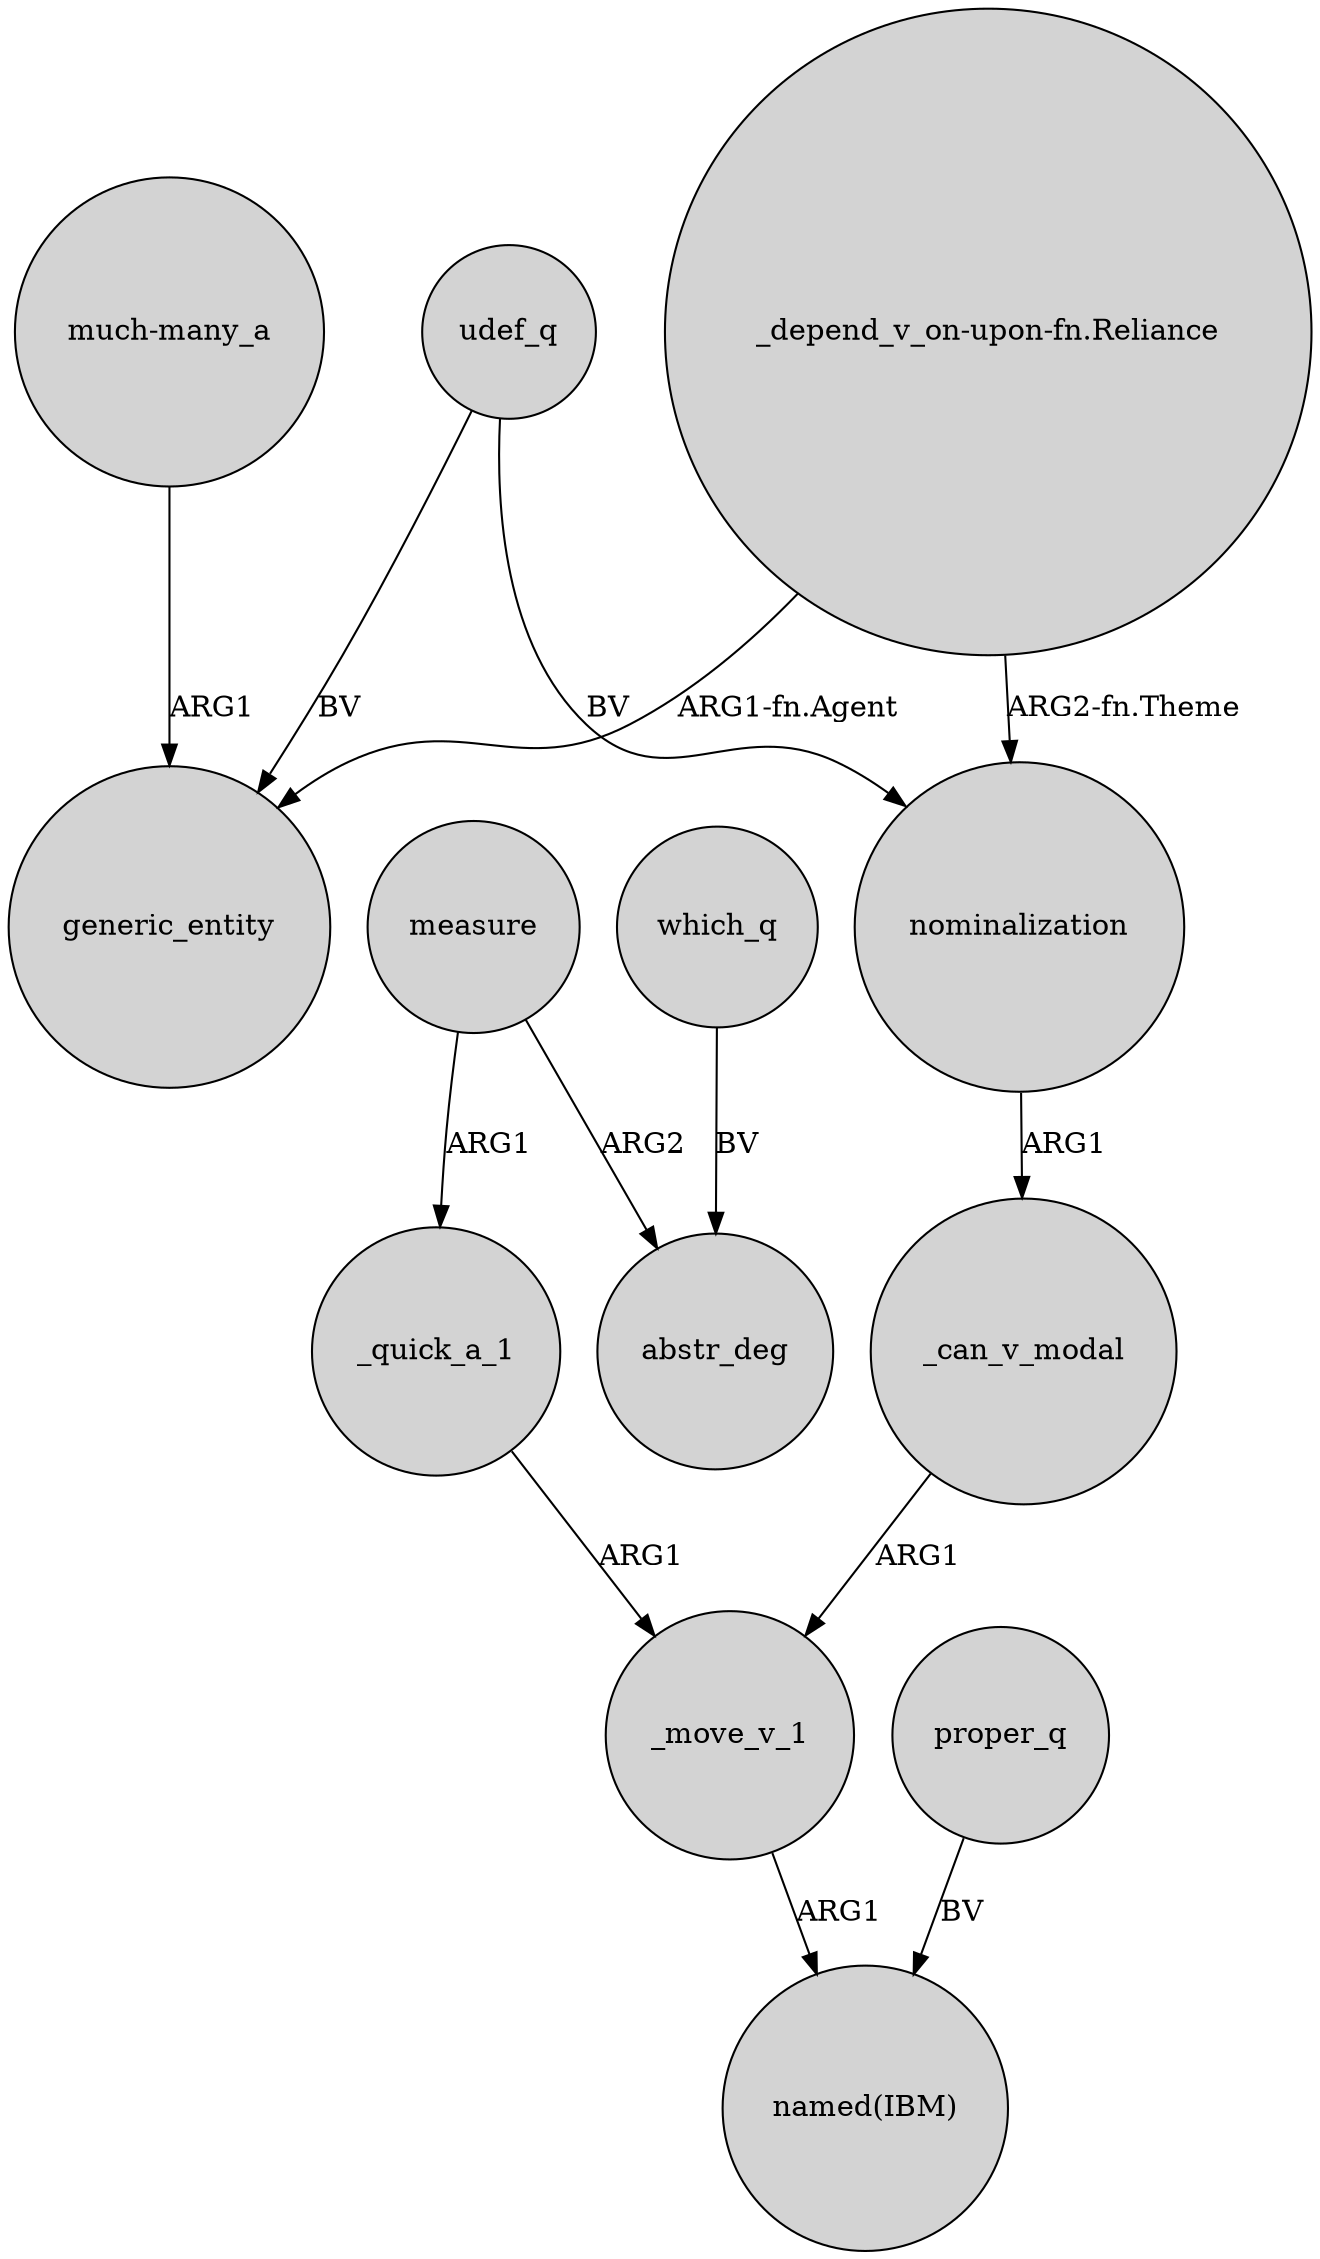 digraph {
	node [shape=circle style=filled]
	_can_v_modal -> _move_v_1 [label=ARG1]
	"_depend_v_on-upon-fn.Reliance" -> generic_entity [label="ARG1-fn.Agent"]
	measure -> abstr_deg [label=ARG2]
	proper_q -> "named(IBM)" [label=BV]
	udef_q -> generic_entity [label=BV]
	nominalization -> _can_v_modal [label=ARG1]
	"_depend_v_on-upon-fn.Reliance" -> nominalization [label="ARG2-fn.Theme"]
	"much-many_a" -> generic_entity [label=ARG1]
	which_q -> abstr_deg [label=BV]
	_move_v_1 -> "named(IBM)" [label=ARG1]
	udef_q -> nominalization [label=BV]
	measure -> _quick_a_1 [label=ARG1]
	_quick_a_1 -> _move_v_1 [label=ARG1]
}
